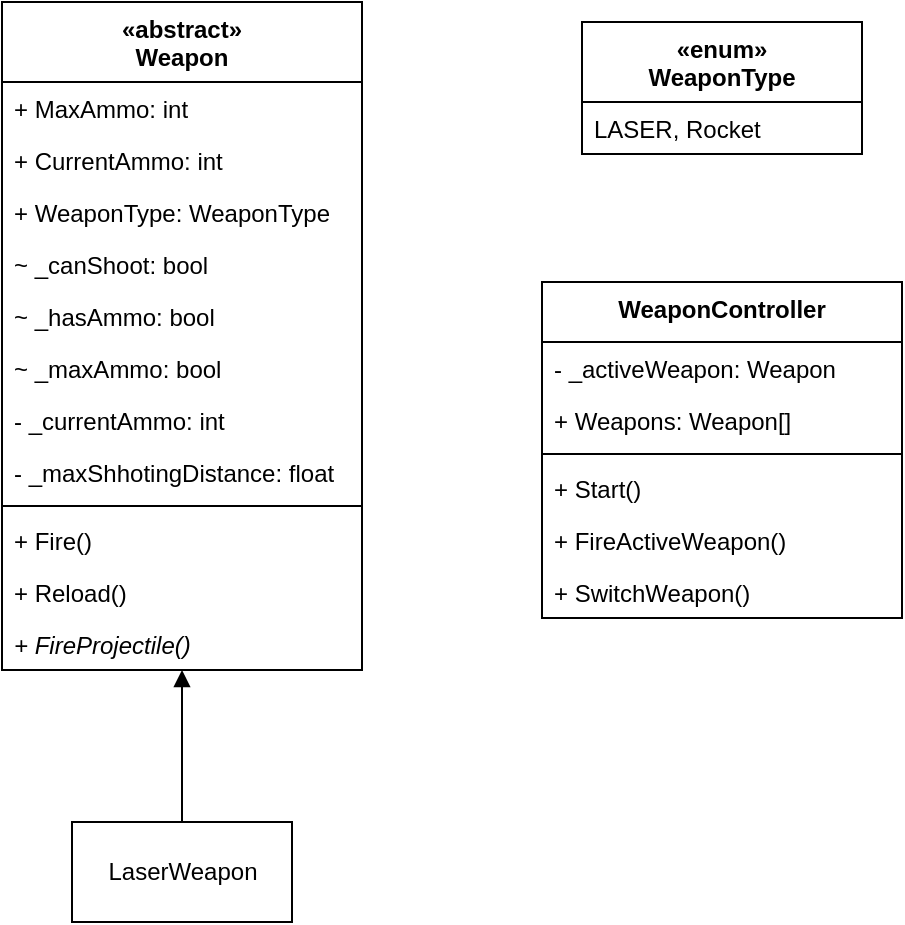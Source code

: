 <mxfile version="14.6.13" type="device"><diagram id="RuJwJS4HPov44LdV2ahD" name="Page-1"><mxGraphModel dx="981" dy="567" grid="1" gridSize="10" guides="1" tooltips="1" connect="1" arrows="1" fold="1" page="1" pageScale="1" pageWidth="850" pageHeight="1100" math="0" shadow="0"><root><mxCell id="0"/><mxCell id="1" parent="0"/><mxCell id="FJuIZnddTKECwdXEJfhK-48" value="" style="edgeStyle=orthogonalEdgeStyle;rounded=0;orthogonalLoop=1;jettySize=auto;html=1;entryX=0.5;entryY=0;entryDx=0;entryDy=0;endArrow=none;endFill=0;startArrow=block;startFill=1;" edge="1" parent="1" source="FJuIZnddTKECwdXEJfhK-2" target="FJuIZnddTKECwdXEJfhK-49"><mxGeometry relative="1" as="geometry"><mxPoint x="260" y="454.0" as="targetPoint"/></mxGeometry></mxCell><mxCell id="FJuIZnddTKECwdXEJfhK-2" value="«abstract»&#10;Weapon" style="swimlane;fontStyle=1;align=center;verticalAlign=top;childLayout=stackLayout;horizontal=1;startSize=40;horizontalStack=0;resizeParent=1;resizeParentMax=0;resizeLast=0;collapsible=1;marginBottom=0;" vertex="1" parent="1"><mxGeometry x="170" y="40" width="180" height="334" as="geometry"/></mxCell><mxCell id="FJuIZnddTKECwdXEJfhK-3" value="+ MaxAmmo: int" style="text;strokeColor=none;fillColor=none;align=left;verticalAlign=top;spacingLeft=4;spacingRight=4;overflow=hidden;rotatable=0;points=[[0,0.5],[1,0.5]];portConstraint=eastwest;" vertex="1" parent="FJuIZnddTKECwdXEJfhK-2"><mxGeometry y="40" width="180" height="26" as="geometry"/></mxCell><mxCell id="FJuIZnddTKECwdXEJfhK-6" value="+ CurrentAmmo: int" style="text;strokeColor=none;fillColor=none;align=left;verticalAlign=top;spacingLeft=4;spacingRight=4;overflow=hidden;rotatable=0;points=[[0,0.5],[1,0.5]];portConstraint=eastwest;" vertex="1" parent="FJuIZnddTKECwdXEJfhK-2"><mxGeometry y="66" width="180" height="26" as="geometry"/></mxCell><mxCell id="FJuIZnddTKECwdXEJfhK-7" value="+ WeaponType: WeaponType" style="text;strokeColor=none;fillColor=none;align=left;verticalAlign=top;spacingLeft=4;spacingRight=4;overflow=hidden;rotatable=0;points=[[0,0.5],[1,0.5]];portConstraint=eastwest;" vertex="1" parent="FJuIZnddTKECwdXEJfhK-2"><mxGeometry y="92" width="180" height="26" as="geometry"/></mxCell><mxCell id="FJuIZnddTKECwdXEJfhK-11" value="~ _canShoot: bool" style="text;strokeColor=none;fillColor=none;align=left;verticalAlign=top;spacingLeft=4;spacingRight=4;overflow=hidden;rotatable=0;points=[[0,0.5],[1,0.5]];portConstraint=eastwest;" vertex="1" parent="FJuIZnddTKECwdXEJfhK-2"><mxGeometry y="118" width="180" height="26" as="geometry"/></mxCell><mxCell id="FJuIZnddTKECwdXEJfhK-12" value="~ _hasAmmo: bool" style="text;strokeColor=none;fillColor=none;align=left;verticalAlign=top;spacingLeft=4;spacingRight=4;overflow=hidden;rotatable=0;points=[[0,0.5],[1,0.5]];portConstraint=eastwest;" vertex="1" parent="FJuIZnddTKECwdXEJfhK-2"><mxGeometry y="144" width="180" height="26" as="geometry"/></mxCell><mxCell id="FJuIZnddTKECwdXEJfhK-13" value="~ _maxAmmo: bool" style="text;strokeColor=none;fillColor=none;align=left;verticalAlign=top;spacingLeft=4;spacingRight=4;overflow=hidden;rotatable=0;points=[[0,0.5],[1,0.5]];portConstraint=eastwest;" vertex="1" parent="FJuIZnddTKECwdXEJfhK-2"><mxGeometry y="170" width="180" height="26" as="geometry"/></mxCell><mxCell id="FJuIZnddTKECwdXEJfhK-10" value="- _currentAmmo: int" style="text;strokeColor=none;fillColor=none;align=left;verticalAlign=top;spacingLeft=4;spacingRight=4;overflow=hidden;rotatable=0;points=[[0,0.5],[1,0.5]];portConstraint=eastwest;" vertex="1" parent="FJuIZnddTKECwdXEJfhK-2"><mxGeometry y="196" width="180" height="26" as="geometry"/></mxCell><mxCell id="FJuIZnddTKECwdXEJfhK-9" value="- _maxShhotingDistance: float" style="text;strokeColor=none;fillColor=none;align=left;verticalAlign=top;spacingLeft=4;spacingRight=4;overflow=hidden;rotatable=0;points=[[0,0.5],[1,0.5]];portConstraint=eastwest;" vertex="1" parent="FJuIZnddTKECwdXEJfhK-2"><mxGeometry y="222" width="180" height="26" as="geometry"/></mxCell><mxCell id="FJuIZnddTKECwdXEJfhK-4" value="" style="line;strokeWidth=1;fillColor=none;align=left;verticalAlign=middle;spacingTop=-1;spacingLeft=3;spacingRight=3;rotatable=0;labelPosition=right;points=[];portConstraint=eastwest;" vertex="1" parent="FJuIZnddTKECwdXEJfhK-2"><mxGeometry y="248" width="180" height="8" as="geometry"/></mxCell><mxCell id="FJuIZnddTKECwdXEJfhK-5" value="+ Fire()" style="text;strokeColor=none;fillColor=none;align=left;verticalAlign=top;spacingLeft=4;spacingRight=4;overflow=hidden;rotatable=0;points=[[0,0.5],[1,0.5]];portConstraint=eastwest;" vertex="1" parent="FJuIZnddTKECwdXEJfhK-2"><mxGeometry y="256" width="180" height="26" as="geometry"/></mxCell><mxCell id="FJuIZnddTKECwdXEJfhK-15" value="+ Reload()" style="text;strokeColor=none;fillColor=none;align=left;verticalAlign=top;spacingLeft=4;spacingRight=4;overflow=hidden;rotatable=0;points=[[0,0.5],[1,0.5]];portConstraint=eastwest;" vertex="1" parent="FJuIZnddTKECwdXEJfhK-2"><mxGeometry y="282" width="180" height="26" as="geometry"/></mxCell><mxCell id="FJuIZnddTKECwdXEJfhK-14" value="+ FireProjectile()" style="text;strokeColor=none;fillColor=none;align=left;verticalAlign=top;spacingLeft=4;spacingRight=4;overflow=hidden;rotatable=0;points=[[0,0.5],[1,0.5]];portConstraint=eastwest;fontStyle=2" vertex="1" parent="FJuIZnddTKECwdXEJfhK-2"><mxGeometry y="308" width="180" height="26" as="geometry"/></mxCell><mxCell id="FJuIZnddTKECwdXEJfhK-16" value="«enum»&#10;WeaponType" style="swimlane;fontStyle=1;childLayout=stackLayout;horizontal=1;startSize=40;fillColor=none;horizontalStack=0;resizeParent=1;resizeParentMax=0;resizeLast=0;collapsible=1;marginBottom=0;" vertex="1" parent="1"><mxGeometry x="460" y="50" width="140" height="66" as="geometry"/></mxCell><mxCell id="FJuIZnddTKECwdXEJfhK-17" value="LASER, Rocket" style="text;strokeColor=none;fillColor=none;align=left;verticalAlign=top;spacingLeft=4;spacingRight=4;overflow=hidden;rotatable=0;points=[[0,0.5],[1,0.5]];portConstraint=eastwest;" vertex="1" parent="FJuIZnddTKECwdXEJfhK-16"><mxGeometry y="40" width="140" height="26" as="geometry"/></mxCell><mxCell id="FJuIZnddTKECwdXEJfhK-20" value="WeaponController" style="swimlane;fontStyle=1;align=center;verticalAlign=top;childLayout=stackLayout;horizontal=1;startSize=30;horizontalStack=0;resizeParent=1;resizeParentMax=0;resizeLast=0;collapsible=1;marginBottom=0;" vertex="1" parent="1"><mxGeometry x="440" y="180" width="180" height="168" as="geometry"/></mxCell><mxCell id="FJuIZnddTKECwdXEJfhK-21" value="- _activeWeapon: Weapon" style="text;strokeColor=none;fillColor=none;align=left;verticalAlign=top;spacingLeft=4;spacingRight=4;overflow=hidden;rotatable=0;points=[[0,0.5],[1,0.5]];portConstraint=eastwest;" vertex="1" parent="FJuIZnddTKECwdXEJfhK-20"><mxGeometry y="30" width="180" height="26" as="geometry"/></mxCell><mxCell id="FJuIZnddTKECwdXEJfhK-33" value="+ Weapons: Weapon[]" style="text;strokeColor=none;fillColor=none;align=left;verticalAlign=top;spacingLeft=4;spacingRight=4;overflow=hidden;rotatable=0;points=[[0,0.5],[1,0.5]];portConstraint=eastwest;" vertex="1" parent="FJuIZnddTKECwdXEJfhK-20"><mxGeometry y="56" width="180" height="26" as="geometry"/></mxCell><mxCell id="FJuIZnddTKECwdXEJfhK-29" value="" style="line;strokeWidth=1;fillColor=none;align=left;verticalAlign=middle;spacingTop=-1;spacingLeft=3;spacingRight=3;rotatable=0;labelPosition=right;points=[];portConstraint=eastwest;" vertex="1" parent="FJuIZnddTKECwdXEJfhK-20"><mxGeometry y="82" width="180" height="8" as="geometry"/></mxCell><mxCell id="FJuIZnddTKECwdXEJfhK-30" value="+ Start()" style="text;strokeColor=none;fillColor=none;align=left;verticalAlign=top;spacingLeft=4;spacingRight=4;overflow=hidden;rotatable=0;points=[[0,0.5],[1,0.5]];portConstraint=eastwest;" vertex="1" parent="FJuIZnddTKECwdXEJfhK-20"><mxGeometry y="90" width="180" height="26" as="geometry"/></mxCell><mxCell id="FJuIZnddTKECwdXEJfhK-31" value="+ FireActiveWeapon()" style="text;strokeColor=none;fillColor=none;align=left;verticalAlign=top;spacingLeft=4;spacingRight=4;overflow=hidden;rotatable=0;points=[[0,0.5],[1,0.5]];portConstraint=eastwest;" vertex="1" parent="FJuIZnddTKECwdXEJfhK-20"><mxGeometry y="116" width="180" height="26" as="geometry"/></mxCell><mxCell id="FJuIZnddTKECwdXEJfhK-34" value="+ SwitchWeapon()" style="text;strokeColor=none;fillColor=none;align=left;verticalAlign=top;spacingLeft=4;spacingRight=4;overflow=hidden;rotatable=0;points=[[0,0.5],[1,0.5]];portConstraint=eastwest;" vertex="1" parent="FJuIZnddTKECwdXEJfhK-20"><mxGeometry y="142" width="180" height="26" as="geometry"/></mxCell><mxCell id="FJuIZnddTKECwdXEJfhK-49" value="LaserWeapon" style="html=1;" vertex="1" parent="1"><mxGeometry x="205" y="450" width="110" height="50" as="geometry"/></mxCell></root></mxGraphModel></diagram></mxfile>